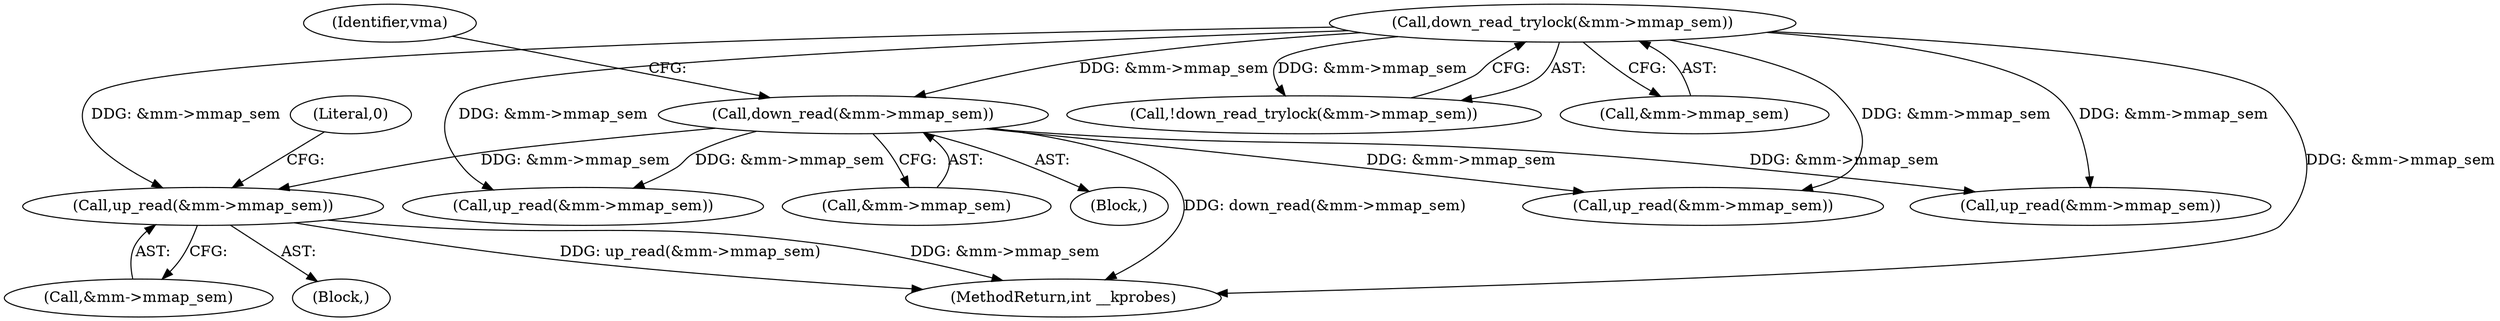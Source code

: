 digraph "0_linux_a8b0ca17b80e92faab46ee7179ba9e99ccb61233_20@API" {
"1000466" [label="(Call,up_read(&mm->mmap_sem))"];
"1000224" [label="(Call,down_read_trylock(&mm->mmap_sem))"];
"1000241" [label="(Call,down_read(&mm->mmap_sem))"];
"1000472" [label="(Literal,0)"];
"1000517" [label="(Call,up_read(&mm->mmap_sem))"];
"1000229" [label="(Block,)"];
"1000247" [label="(Identifier,vma)"];
"1000224" [label="(Call,down_read_trylock(&mm->mmap_sem))"];
"1000557" [label="(MethodReturn,int __kprobes)"];
"1000474" [label="(Call,up_read(&mm->mmap_sem))"];
"1000223" [label="(Call,!down_read_trylock(&mm->mmap_sem))"];
"1000242" [label="(Call,&mm->mmap_sem)"];
"1000467" [label="(Call,&mm->mmap_sem)"];
"1000225" [label="(Call,&mm->mmap_sem)"];
"1000502" [label="(Call,up_read(&mm->mmap_sem))"];
"1000125" [label="(Block,)"];
"1000241" [label="(Call,down_read(&mm->mmap_sem))"];
"1000466" [label="(Call,up_read(&mm->mmap_sem))"];
"1000466" -> "1000125"  [label="AST: "];
"1000466" -> "1000467"  [label="CFG: "];
"1000467" -> "1000466"  [label="AST: "];
"1000472" -> "1000466"  [label="CFG: "];
"1000466" -> "1000557"  [label="DDG: &mm->mmap_sem"];
"1000466" -> "1000557"  [label="DDG: up_read(&mm->mmap_sem)"];
"1000224" -> "1000466"  [label="DDG: &mm->mmap_sem"];
"1000241" -> "1000466"  [label="DDG: &mm->mmap_sem"];
"1000224" -> "1000223"  [label="AST: "];
"1000224" -> "1000225"  [label="CFG: "];
"1000225" -> "1000224"  [label="AST: "];
"1000223" -> "1000224"  [label="CFG: "];
"1000224" -> "1000557"  [label="DDG: &mm->mmap_sem"];
"1000224" -> "1000223"  [label="DDG: &mm->mmap_sem"];
"1000224" -> "1000241"  [label="DDG: &mm->mmap_sem"];
"1000224" -> "1000474"  [label="DDG: &mm->mmap_sem"];
"1000224" -> "1000502"  [label="DDG: &mm->mmap_sem"];
"1000224" -> "1000517"  [label="DDG: &mm->mmap_sem"];
"1000241" -> "1000229"  [label="AST: "];
"1000241" -> "1000242"  [label="CFG: "];
"1000242" -> "1000241"  [label="AST: "];
"1000247" -> "1000241"  [label="CFG: "];
"1000241" -> "1000557"  [label="DDG: down_read(&mm->mmap_sem)"];
"1000241" -> "1000474"  [label="DDG: &mm->mmap_sem"];
"1000241" -> "1000502"  [label="DDG: &mm->mmap_sem"];
"1000241" -> "1000517"  [label="DDG: &mm->mmap_sem"];
}
